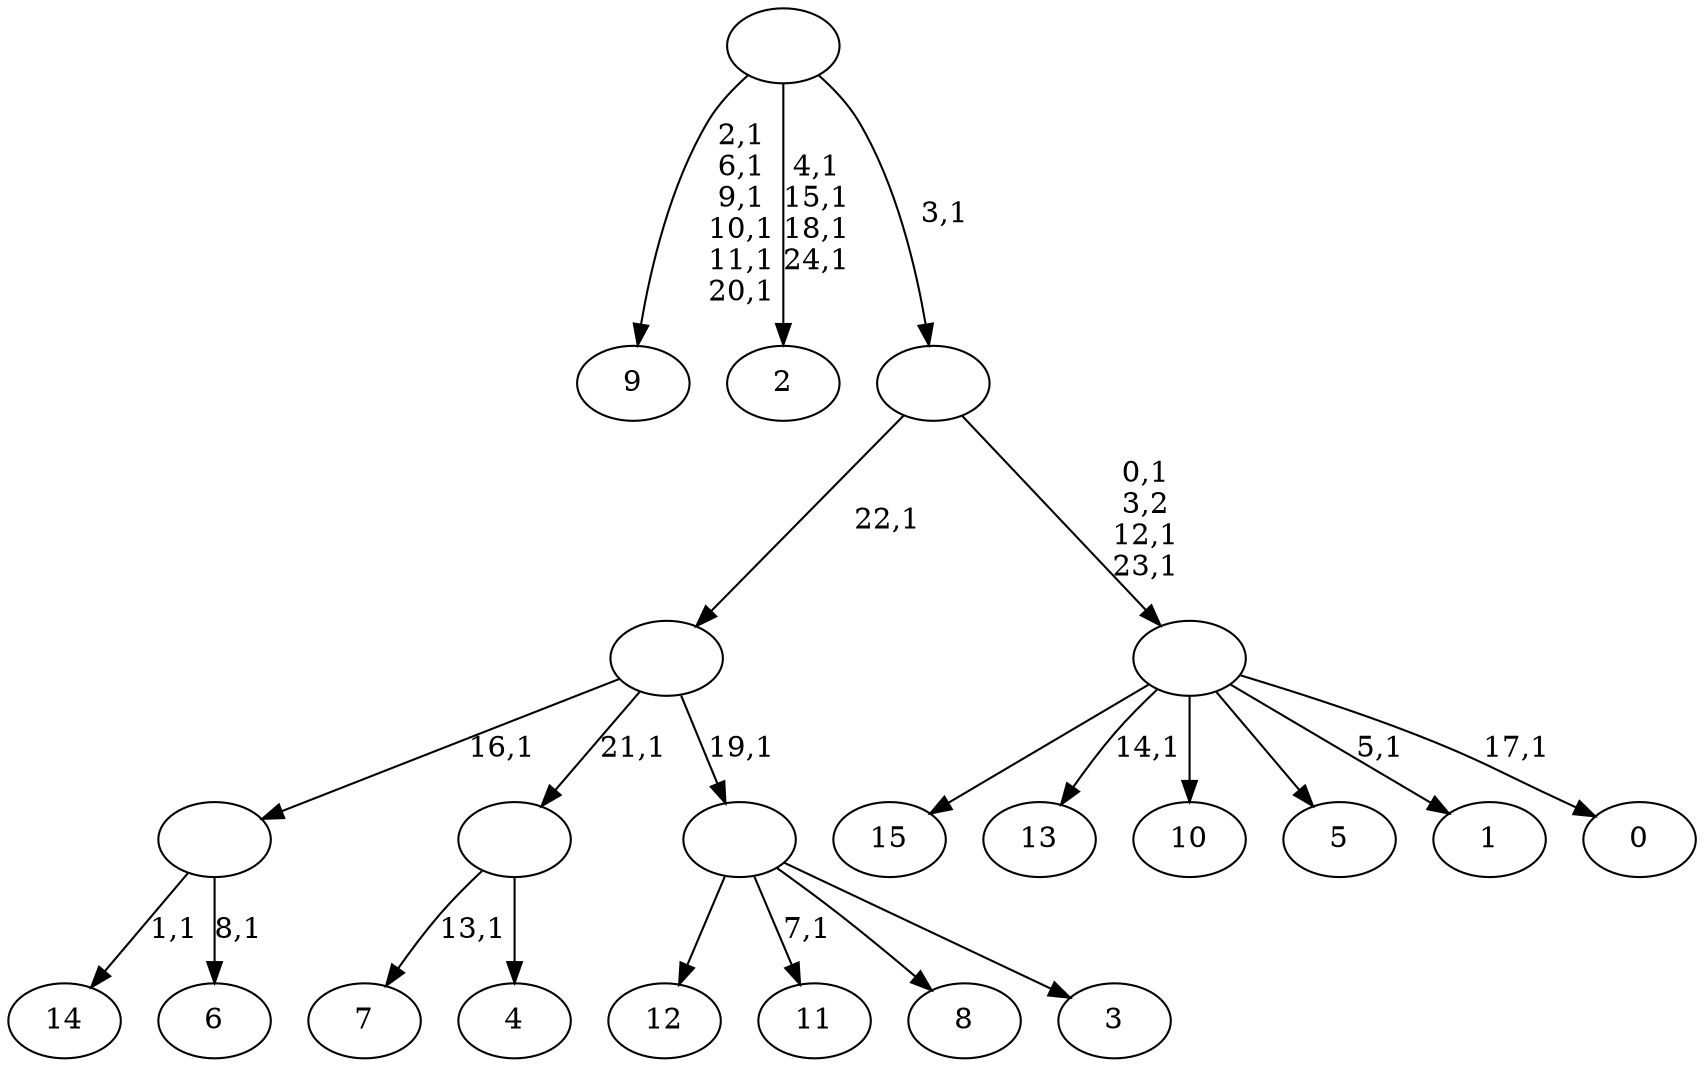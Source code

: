 digraph T {
	41 [label="15"]
	40 [label="14"]
	38 [label="13"]
	36 [label="12"]
	35 [label="11"]
	33 [label="10"]
	32 [label="9"]
	25 [label="8"]
	24 [label="7"]
	22 [label="6"]
	20 [label=""]
	19 [label="5"]
	18 [label="4"]
	17 [label=""]
	16 [label="3"]
	15 [label=""]
	14 [label=""]
	13 [label="2"]
	8 [label="1"]
	6 [label="0"]
	4 [label=""]
	1 [label=""]
	0 [label=""]
	20 -> 22 [label="8,1"]
	20 -> 40 [label="1,1"]
	17 -> 24 [label="13,1"]
	17 -> 18 [label=""]
	15 -> 35 [label="7,1"]
	15 -> 36 [label=""]
	15 -> 25 [label=""]
	15 -> 16 [label=""]
	14 -> 20 [label="16,1"]
	14 -> 17 [label="21,1"]
	14 -> 15 [label="19,1"]
	4 -> 6 [label="17,1"]
	4 -> 8 [label="5,1"]
	4 -> 38 [label="14,1"]
	4 -> 41 [label=""]
	4 -> 33 [label=""]
	4 -> 19 [label=""]
	1 -> 4 [label="0,1\n3,2\n12,1\n23,1"]
	1 -> 14 [label="22,1"]
	0 -> 13 [label="4,1\n15,1\n18,1\n24,1"]
	0 -> 32 [label="2,1\n6,1\n9,1\n10,1\n11,1\n20,1"]
	0 -> 1 [label="3,1"]
}
